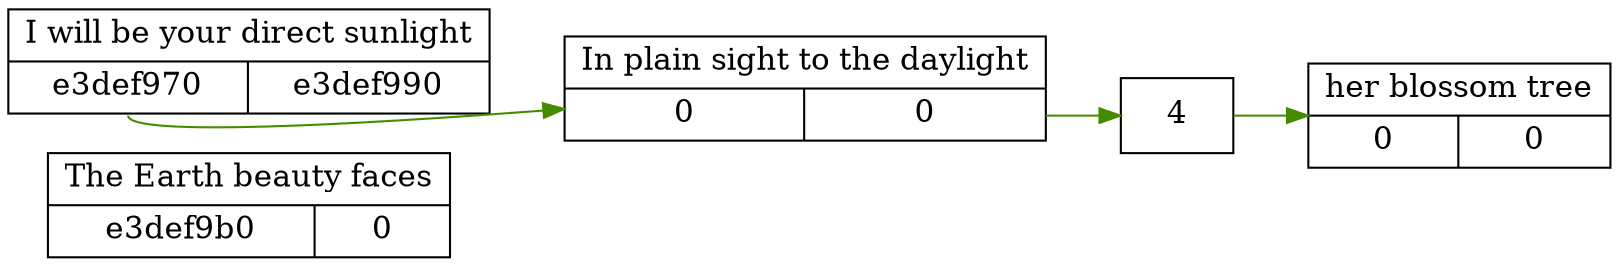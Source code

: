 digraph G{
	edge[color="chartreuse4",fontcolor="blue",fontsize=12];
	node[shape="rectangle",fontsize=15];
	rankdir=LR;
	1 [shape=record,label="  The Earth beauty faces| { <f0> e3def9b0 | <f1> 0}" ];
	2 [shape=record,label="  I will be your direct sunlight| { <f0> e3def970 | <f1> e3def990}" ];
	3 [shape=record,label="  In plain sight to the daylight| { <f0> 0 | <f1> 0}" ];
		3:<f1> -> 4
	5 [shape=record,label="  her blossom tree| { <f0> 0 | <f1> 0}" ];
		4:<f0> -> 5
		2:<f0> -> 3
}